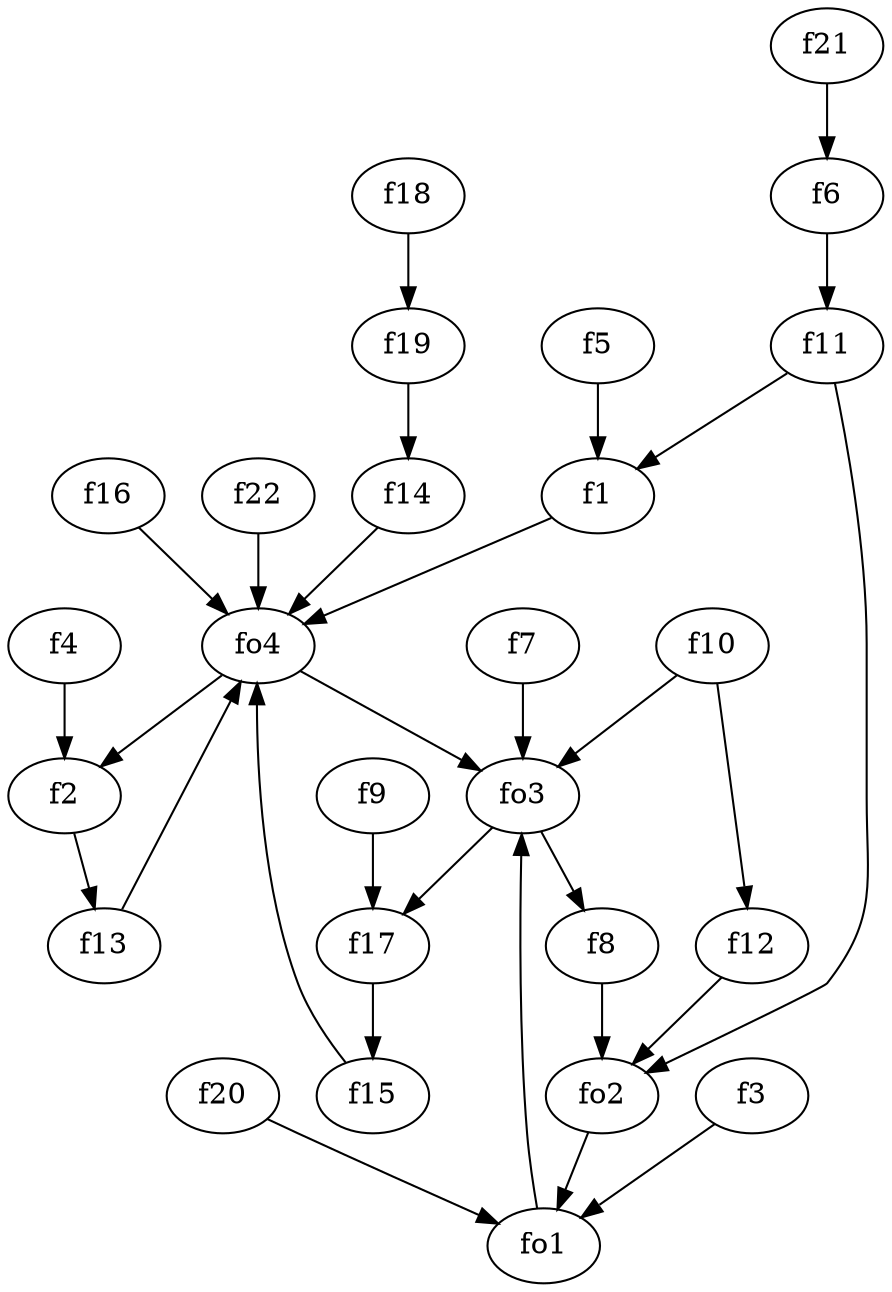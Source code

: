 strict digraph  {
f1;
f2;
f3;
f4;
f5;
f6;
f7;
f8;
f9;
f10;
f11;
f12;
f13;
f14;
f15;
f16;
f17;
f18;
f19;
f20;
f21;
f22;
fo1;
fo2;
fo3;
fo4;
f1 -> fo4  [weight=2];
f2 -> f13  [weight=2];
f3 -> fo1  [weight=2];
f4 -> f2  [weight=2];
f5 -> f1  [weight=2];
f6 -> f11  [weight=2];
f7 -> fo3  [weight=2];
f8 -> fo2  [weight=2];
f9 -> f17  [weight=2];
f10 -> f12  [weight=2];
f10 -> fo3  [weight=2];
f11 -> fo2  [weight=2];
f11 -> f1  [weight=2];
f12 -> fo2  [weight=2];
f13 -> fo4  [weight=2];
f14 -> fo4  [weight=2];
f15 -> fo4  [weight=2];
f16 -> fo4  [weight=2];
f17 -> f15  [weight=2];
f18 -> f19  [weight=2];
f19 -> f14  [weight=2];
f20 -> fo1  [weight=2];
f21 -> f6  [weight=2];
f22 -> fo4  [weight=2];
fo1 -> fo3  [weight=2];
fo2 -> fo1  [weight=2];
fo3 -> f17  [weight=2];
fo3 -> f8  [weight=2];
fo4 -> f2  [weight=2];
fo4 -> fo3  [weight=2];
}
